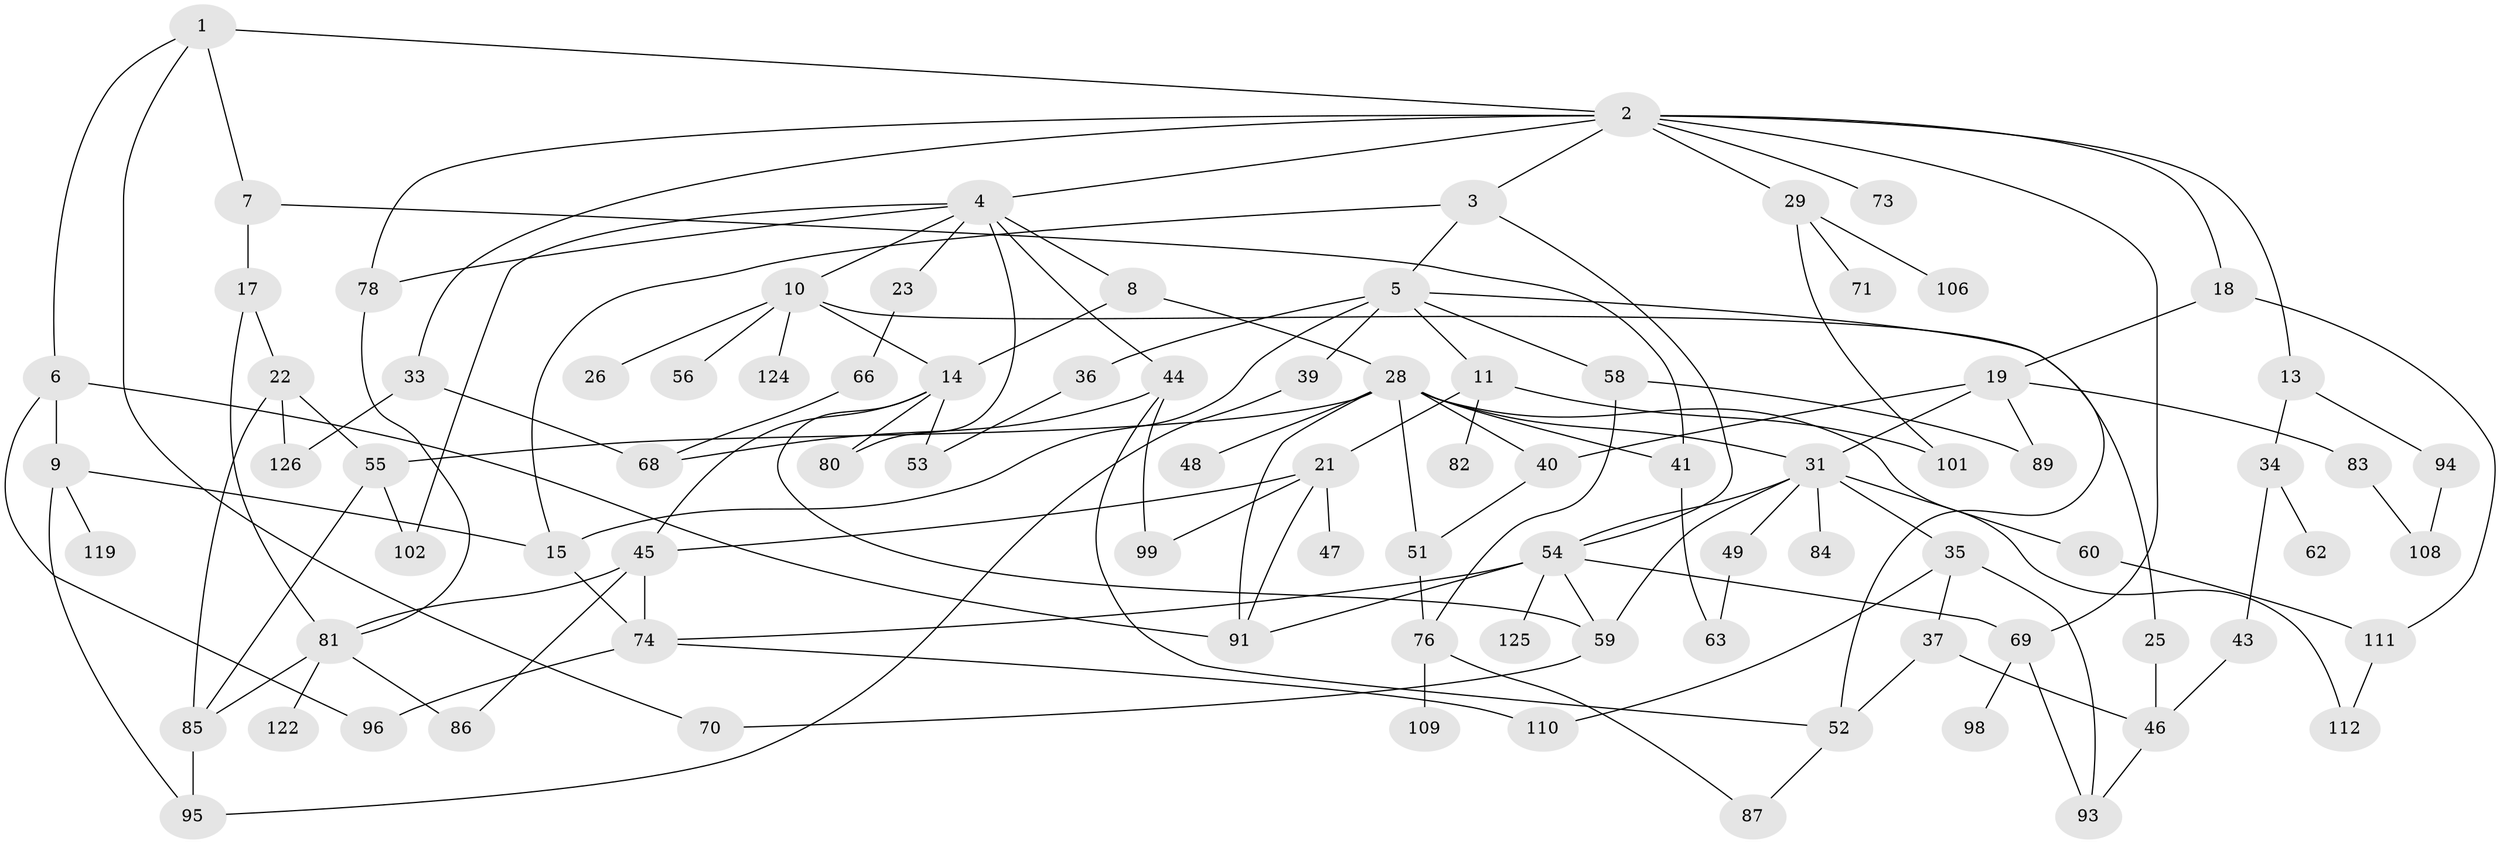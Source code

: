 // original degree distribution, {4: 0.11811023622047244, 9: 0.007874015748031496, 8: 0.007874015748031496, 7: 0.03937007874015748, 3: 0.29133858267716534, 6: 0.007874015748031496, 2: 0.31496062992125984, 5: 0.03937007874015748, 1: 0.1732283464566929}
// Generated by graph-tools (version 1.1) at 2025/41/03/06/25 10:41:26]
// undirected, 89 vertices, 138 edges
graph export_dot {
graph [start="1"]
  node [color=gray90,style=filled];
  1;
  2 [super="+12"];
  3;
  4 [super="+42"];
  5 [super="+107"];
  6 [super="+24"];
  7 [super="+88"];
  8;
  9 [super="+16"];
  10 [super="+50"];
  11 [super="+64"];
  13 [super="+27"];
  14 [super="+20"];
  15 [super="+38"];
  17;
  18;
  19 [super="+103"];
  21 [super="+115"];
  22 [super="+75"];
  23;
  25 [super="+92"];
  26;
  28 [super="+30"];
  29 [super="+104"];
  31 [super="+32"];
  33;
  34;
  35 [super="+127"];
  36 [super="+61"];
  37;
  39;
  40;
  41 [super="+123"];
  43 [super="+105"];
  44 [super="+90"];
  45 [super="+72"];
  46 [super="+79"];
  47;
  48;
  49;
  51 [super="+57"];
  52 [super="+120"];
  53;
  54;
  55 [super="+100"];
  56 [super="+65"];
  58;
  59 [super="+67"];
  60;
  62;
  63;
  66;
  68;
  69 [super="+117"];
  70;
  71;
  73;
  74 [super="+77"];
  76;
  78;
  80;
  81 [super="+97"];
  82;
  83;
  84;
  85 [super="+114"];
  86;
  87;
  89;
  91;
  93 [super="+121"];
  94 [super="+113"];
  95 [super="+116"];
  96;
  98;
  99;
  101;
  102;
  106;
  108;
  109;
  110;
  111 [super="+118"];
  112;
  119;
  122;
  124;
  125;
  126;
  1 -- 2;
  1 -- 6;
  1 -- 7;
  1 -- 70;
  2 -- 3;
  2 -- 4;
  2 -- 18;
  2 -- 29;
  2 -- 33;
  2 -- 78;
  2 -- 69;
  2 -- 73;
  2 -- 13;
  3 -- 5;
  3 -- 15;
  3 -- 54;
  4 -- 8;
  4 -- 10;
  4 -- 23;
  4 -- 44;
  4 -- 80;
  4 -- 102;
  4 -- 78;
  5 -- 11;
  5 -- 36;
  5 -- 39 [weight=2];
  5 -- 58;
  5 -- 15;
  5 -- 52;
  6 -- 9;
  6 -- 96;
  6 -- 91;
  7 -- 17;
  7 -- 41;
  8 -- 28;
  8 -- 14;
  9 -- 95;
  9 -- 119;
  9 -- 15;
  10 -- 14;
  10 -- 25;
  10 -- 26;
  10 -- 56;
  10 -- 124;
  11 -- 21;
  11 -- 82;
  11 -- 101;
  13 -- 34;
  13 -- 94;
  14 -- 45 [weight=2];
  14 -- 53;
  14 -- 59;
  14 -- 80;
  15 -- 74;
  17 -- 22;
  17 -- 81;
  18 -- 19;
  18 -- 111;
  19 -- 83;
  19 -- 40;
  19 -- 31;
  19 -- 89;
  21 -- 47;
  21 -- 99;
  21 -- 91;
  21 -- 45;
  22 -- 126;
  22 -- 85;
  22 -- 55;
  23 -- 66;
  25 -- 46;
  28 -- 55;
  28 -- 51;
  28 -- 48;
  28 -- 112;
  28 -- 40;
  28 -- 41;
  28 -- 91;
  28 -- 31;
  29 -- 71;
  29 -- 101;
  29 -- 106;
  31 -- 49;
  31 -- 54;
  31 -- 60;
  31 -- 84;
  31 -- 59;
  31 -- 35;
  33 -- 68;
  33 -- 126;
  34 -- 43;
  34 -- 62;
  35 -- 37;
  35 -- 110;
  35 -- 93;
  36 -- 53;
  37 -- 52;
  37 -- 46;
  39 -- 95;
  40 -- 51;
  41 -- 63;
  43 -- 46;
  44 -- 99;
  44 -- 68;
  44 -- 52;
  45 -- 74;
  45 -- 86;
  45 -- 81;
  46 -- 93;
  49 -- 63;
  51 -- 76;
  52 -- 87;
  54 -- 69;
  54 -- 125;
  54 -- 91;
  54 -- 59;
  54 -- 74;
  55 -- 102;
  55 -- 85;
  58 -- 89;
  58 -- 76;
  59 -- 70;
  60 -- 111;
  66 -- 68;
  69 -- 93;
  69 -- 98;
  74 -- 110;
  74 -- 96;
  76 -- 87;
  76 -- 109;
  78 -- 81;
  81 -- 86;
  81 -- 122;
  81 -- 85;
  83 -- 108;
  85 -- 95;
  94 -- 108;
  111 -- 112;
}
